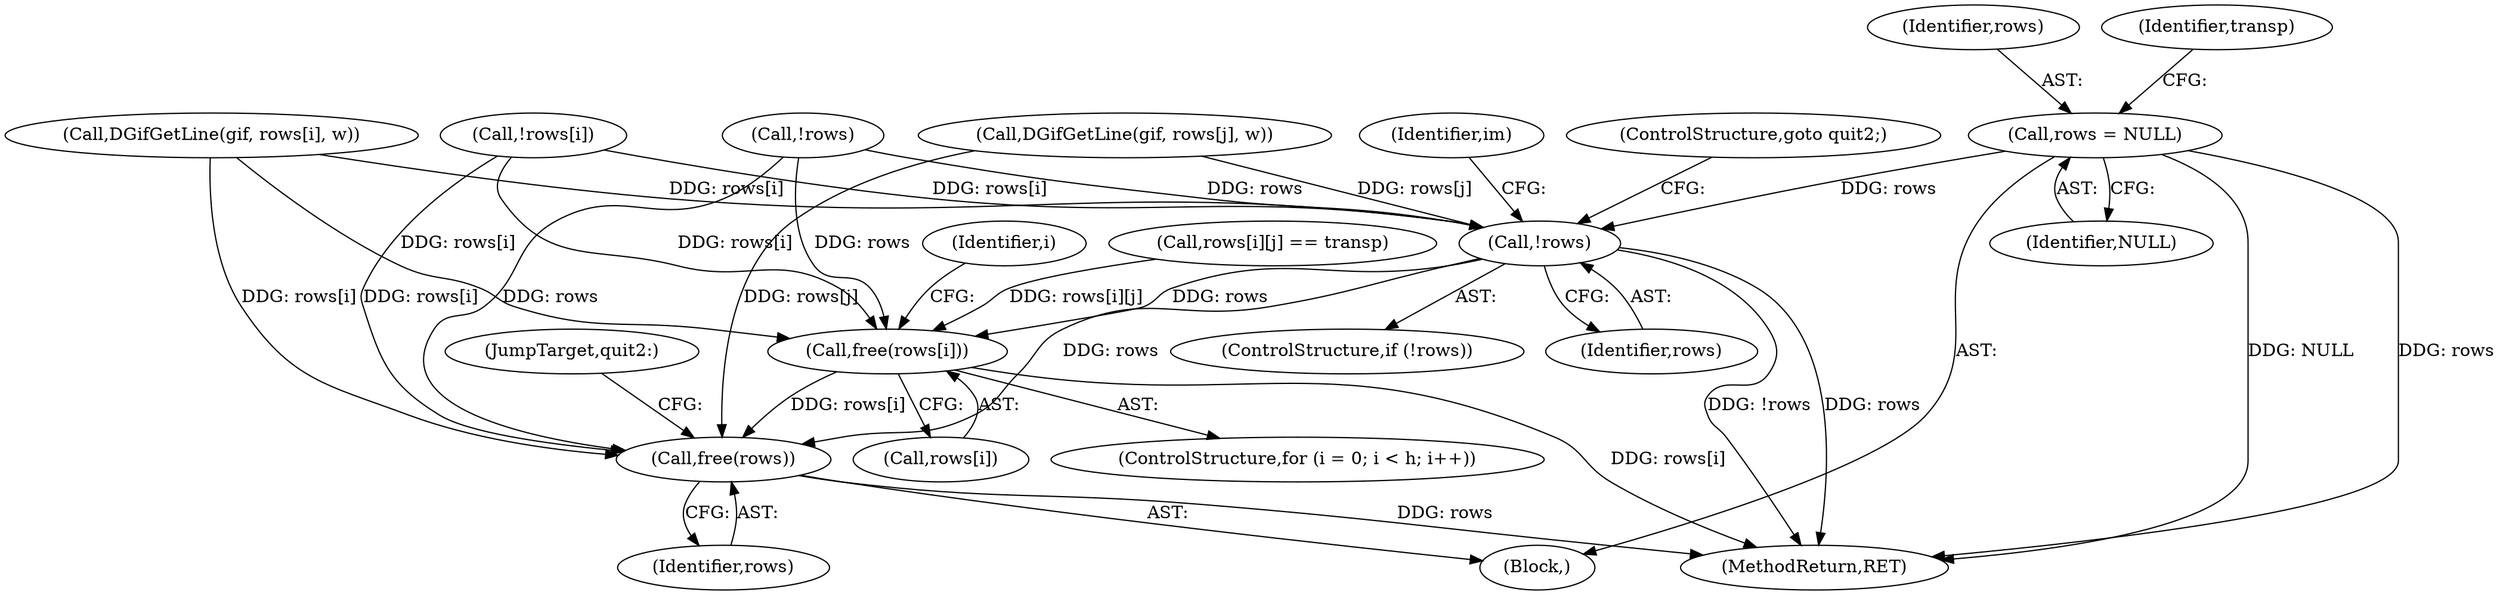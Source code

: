 digraph "0_enlightment_37a96801663b7b4cd3fbe56cc0eb8b6a17e766a8@pointer" {
"1000160" [label="(Call,rows = NULL)"];
"1000416" [label="(Call,!rows)"];
"1000761" [label="(Call,free(rows[i]))"];
"1000765" [label="(Call,free(rows))"];
"1000337" [label="(Call,DGifGetLine(gif, rows[i], w))"];
"1000760" [label="(Identifier,i)"];
"1000767" [label="(JumpTarget,quit2:)"];
"1000162" [label="(Identifier,NULL)"];
"1000282" [label="(Call,!rows[i])"];
"1000417" [label="(Identifier,rows)"];
"1000752" [label="(ControlStructure,for (i = 0; i < h; i++))"];
"1000319" [label="(Call,DGifGetLine(gif, rows[j], w))"];
"1000161" [label="(Identifier,rows)"];
"1000422" [label="(Identifier,im)"];
"1000164" [label="(Identifier,transp)"];
"1000160" [label="(Call,rows = NULL)"];
"1000415" [label="(ControlStructure,if (!rows))"];
"1000260" [label="(Call,!rows)"];
"1000766" [label="(Identifier,rows)"];
"1000560" [label="(Call,rows[i][j] == transp)"];
"1000114" [label="(Block,)"];
"1000773" [label="(MethodReturn,RET)"];
"1000419" [label="(ControlStructure,goto quit2;)"];
"1000761" [label="(Call,free(rows[i]))"];
"1000416" [label="(Call,!rows)"];
"1000765" [label="(Call,free(rows))"];
"1000762" [label="(Call,rows[i])"];
"1000160" -> "1000114"  [label="AST: "];
"1000160" -> "1000162"  [label="CFG: "];
"1000161" -> "1000160"  [label="AST: "];
"1000162" -> "1000160"  [label="AST: "];
"1000164" -> "1000160"  [label="CFG: "];
"1000160" -> "1000773"  [label="DDG: NULL"];
"1000160" -> "1000773"  [label="DDG: rows"];
"1000160" -> "1000416"  [label="DDG: rows"];
"1000416" -> "1000415"  [label="AST: "];
"1000416" -> "1000417"  [label="CFG: "];
"1000417" -> "1000416"  [label="AST: "];
"1000419" -> "1000416"  [label="CFG: "];
"1000422" -> "1000416"  [label="CFG: "];
"1000416" -> "1000773"  [label="DDG: !rows"];
"1000416" -> "1000773"  [label="DDG: rows"];
"1000337" -> "1000416"  [label="DDG: rows[i]"];
"1000282" -> "1000416"  [label="DDG: rows[i]"];
"1000260" -> "1000416"  [label="DDG: rows"];
"1000319" -> "1000416"  [label="DDG: rows[j]"];
"1000416" -> "1000761"  [label="DDG: rows"];
"1000416" -> "1000765"  [label="DDG: rows"];
"1000761" -> "1000752"  [label="AST: "];
"1000761" -> "1000762"  [label="CFG: "];
"1000762" -> "1000761"  [label="AST: "];
"1000760" -> "1000761"  [label="CFG: "];
"1000761" -> "1000773"  [label="DDG: rows[i]"];
"1000337" -> "1000761"  [label="DDG: rows[i]"];
"1000260" -> "1000761"  [label="DDG: rows"];
"1000282" -> "1000761"  [label="DDG: rows[i]"];
"1000560" -> "1000761"  [label="DDG: rows[i][j]"];
"1000761" -> "1000765"  [label="DDG: rows[i]"];
"1000765" -> "1000114"  [label="AST: "];
"1000765" -> "1000766"  [label="CFG: "];
"1000766" -> "1000765"  [label="AST: "];
"1000767" -> "1000765"  [label="CFG: "];
"1000765" -> "1000773"  [label="DDG: rows"];
"1000337" -> "1000765"  [label="DDG: rows[i]"];
"1000282" -> "1000765"  [label="DDG: rows[i]"];
"1000260" -> "1000765"  [label="DDG: rows"];
"1000319" -> "1000765"  [label="DDG: rows[j]"];
}
